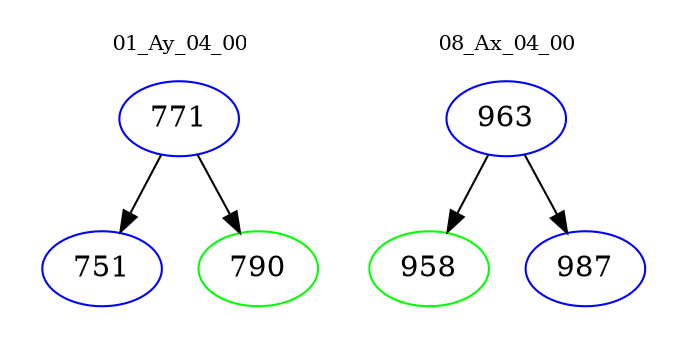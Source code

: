 digraph{
subgraph cluster_0 {
color = white
label = "01_Ay_04_00";
fontsize=10;
T0_771 [label="771", color="blue"]
T0_771 -> T0_751 [color="black"]
T0_751 [label="751", color="blue"]
T0_771 -> T0_790 [color="black"]
T0_790 [label="790", color="green"]
}
subgraph cluster_1 {
color = white
label = "08_Ax_04_00";
fontsize=10;
T1_963 [label="963", color="blue"]
T1_963 -> T1_958 [color="black"]
T1_958 [label="958", color="green"]
T1_963 -> T1_987 [color="black"]
T1_987 [label="987", color="blue"]
}
}
